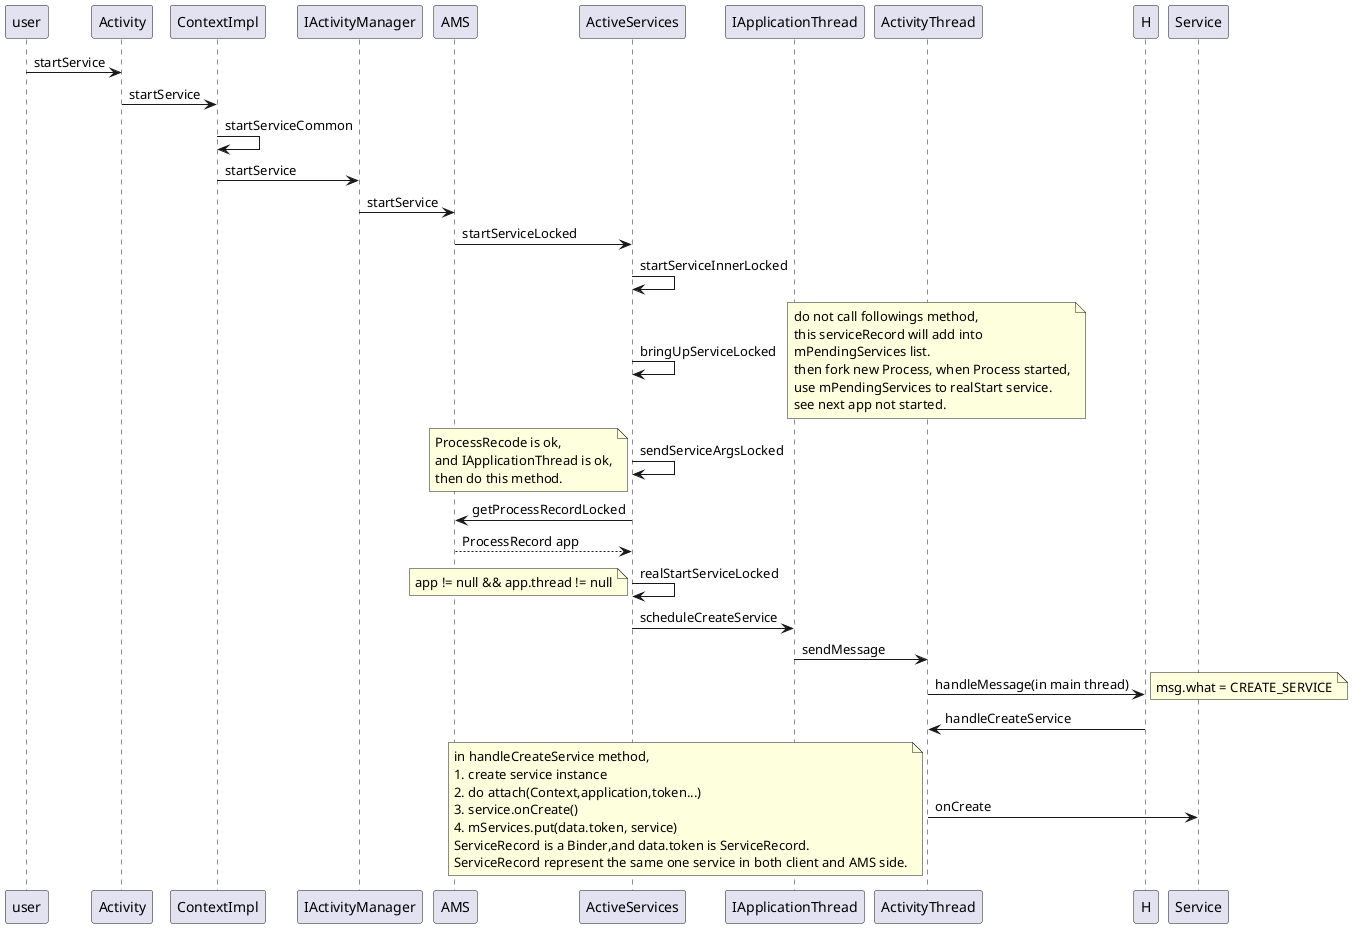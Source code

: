 @startuml
user -> Activity: startService
Activity -> ContextImpl: startService
ContextImpl -> ContextImpl: startServiceCommon
ContextImpl -> IActivityManager: startService

IActivityManager -> AMS: startService
AMS -> ActiveServices: startServiceLocked
ActiveServices -> ActiveServices: startServiceInnerLocked
ActiveServices -> ActiveServices: bringUpServiceLocked
note right
do not call followings method,
this serviceRecord will add into
mPendingServices list.
then fork new Process, when Process started,
use mPendingServices to realStart service.
see next app not started.
end note
ActiveServices -> ActiveServices: sendServiceArgsLocked
note left
ProcessRecode is ok,
and IApplicationThread is ok,
then do this method.
end note
ActiveServices -> AMS:getProcessRecordLocked
AMS --> ActiveServices: ProcessRecord app
ActiveServices -> ActiveServices: realStartServiceLocked
note left: app != null && app.thread != null
ActiveServices -> IApplicationThread: scheduleCreateService
IApplicationThread -> ActivityThread: sendMessage
ActivityThread -> H: handleMessage(in main thread)
note right: msg.what = CREATE_SERVICE
H -> ActivityThread: handleCreateService
ActivityThread -> Service: onCreate
note left
in handleCreateService method,
1. create service instance
2. do attach(Context,application,token...)
3. service.onCreate()
4. mServices.put(data.token, service)
ServiceRecord is a Binder,and data.token is ServiceRecord.
ServiceRecord represent the same one service in both client and AMS side.
end note





@enduml